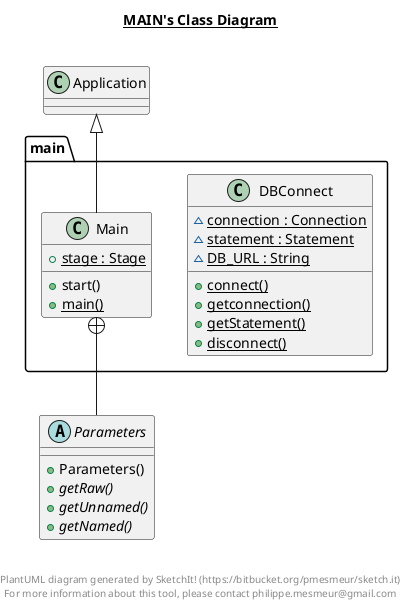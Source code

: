@startuml

title __MAIN's Class Diagram__\n

  package main {
    class DBConnect {
        {static} ~ connection : Connection
        {static} ~ statement : Statement
        {static} ~ DB_URL : String
        {static} + connect()
        {static} + getconnection()
        {static} + getStatement()
        {static} + disconnect()
    }
  }
  

  package main {
    class Main {
        {static} + stage : Stage
        + start()
        {static} + main()
    }
  }
  

  abstract class Parameters {
      + Parameters()
      {abstract} + getRaw()
      {abstract} + getUnnamed()
      {abstract} + getNamed()
  }
  

  Main -up-|> Application
  Main +-down- Parameters


right footer


PlantUML diagram generated by SketchIt! (https://bitbucket.org/pmesmeur/sketch.it)
For more information about this tool, please contact philippe.mesmeur@gmail.com
endfooter

@enduml
